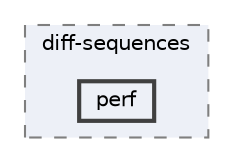 digraph "pkiclassroomrescheduler/src/main/frontend/node_modules/diff-sequences/perf"
{
 // LATEX_PDF_SIZE
  bgcolor="transparent";
  edge [fontname=Helvetica,fontsize=10,labelfontname=Helvetica,labelfontsize=10];
  node [fontname=Helvetica,fontsize=10,shape=box,height=0.2,width=0.4];
  compound=true
  subgraph clusterdir_93a0610cf635e13b2cf64c82eaed5694 {
    graph [ bgcolor="#edf0f7", pencolor="grey50", label="diff-sequences", fontname=Helvetica,fontsize=10 style="filled,dashed", URL="dir_93a0610cf635e13b2cf64c82eaed5694.html",tooltip=""]
  dir_aaf57cfa25292d2250f7b3076749a6af [label="perf", fillcolor="#edf0f7", color="grey25", style="filled,bold", URL="dir_aaf57cfa25292d2250f7b3076749a6af.html",tooltip=""];
  }
}
